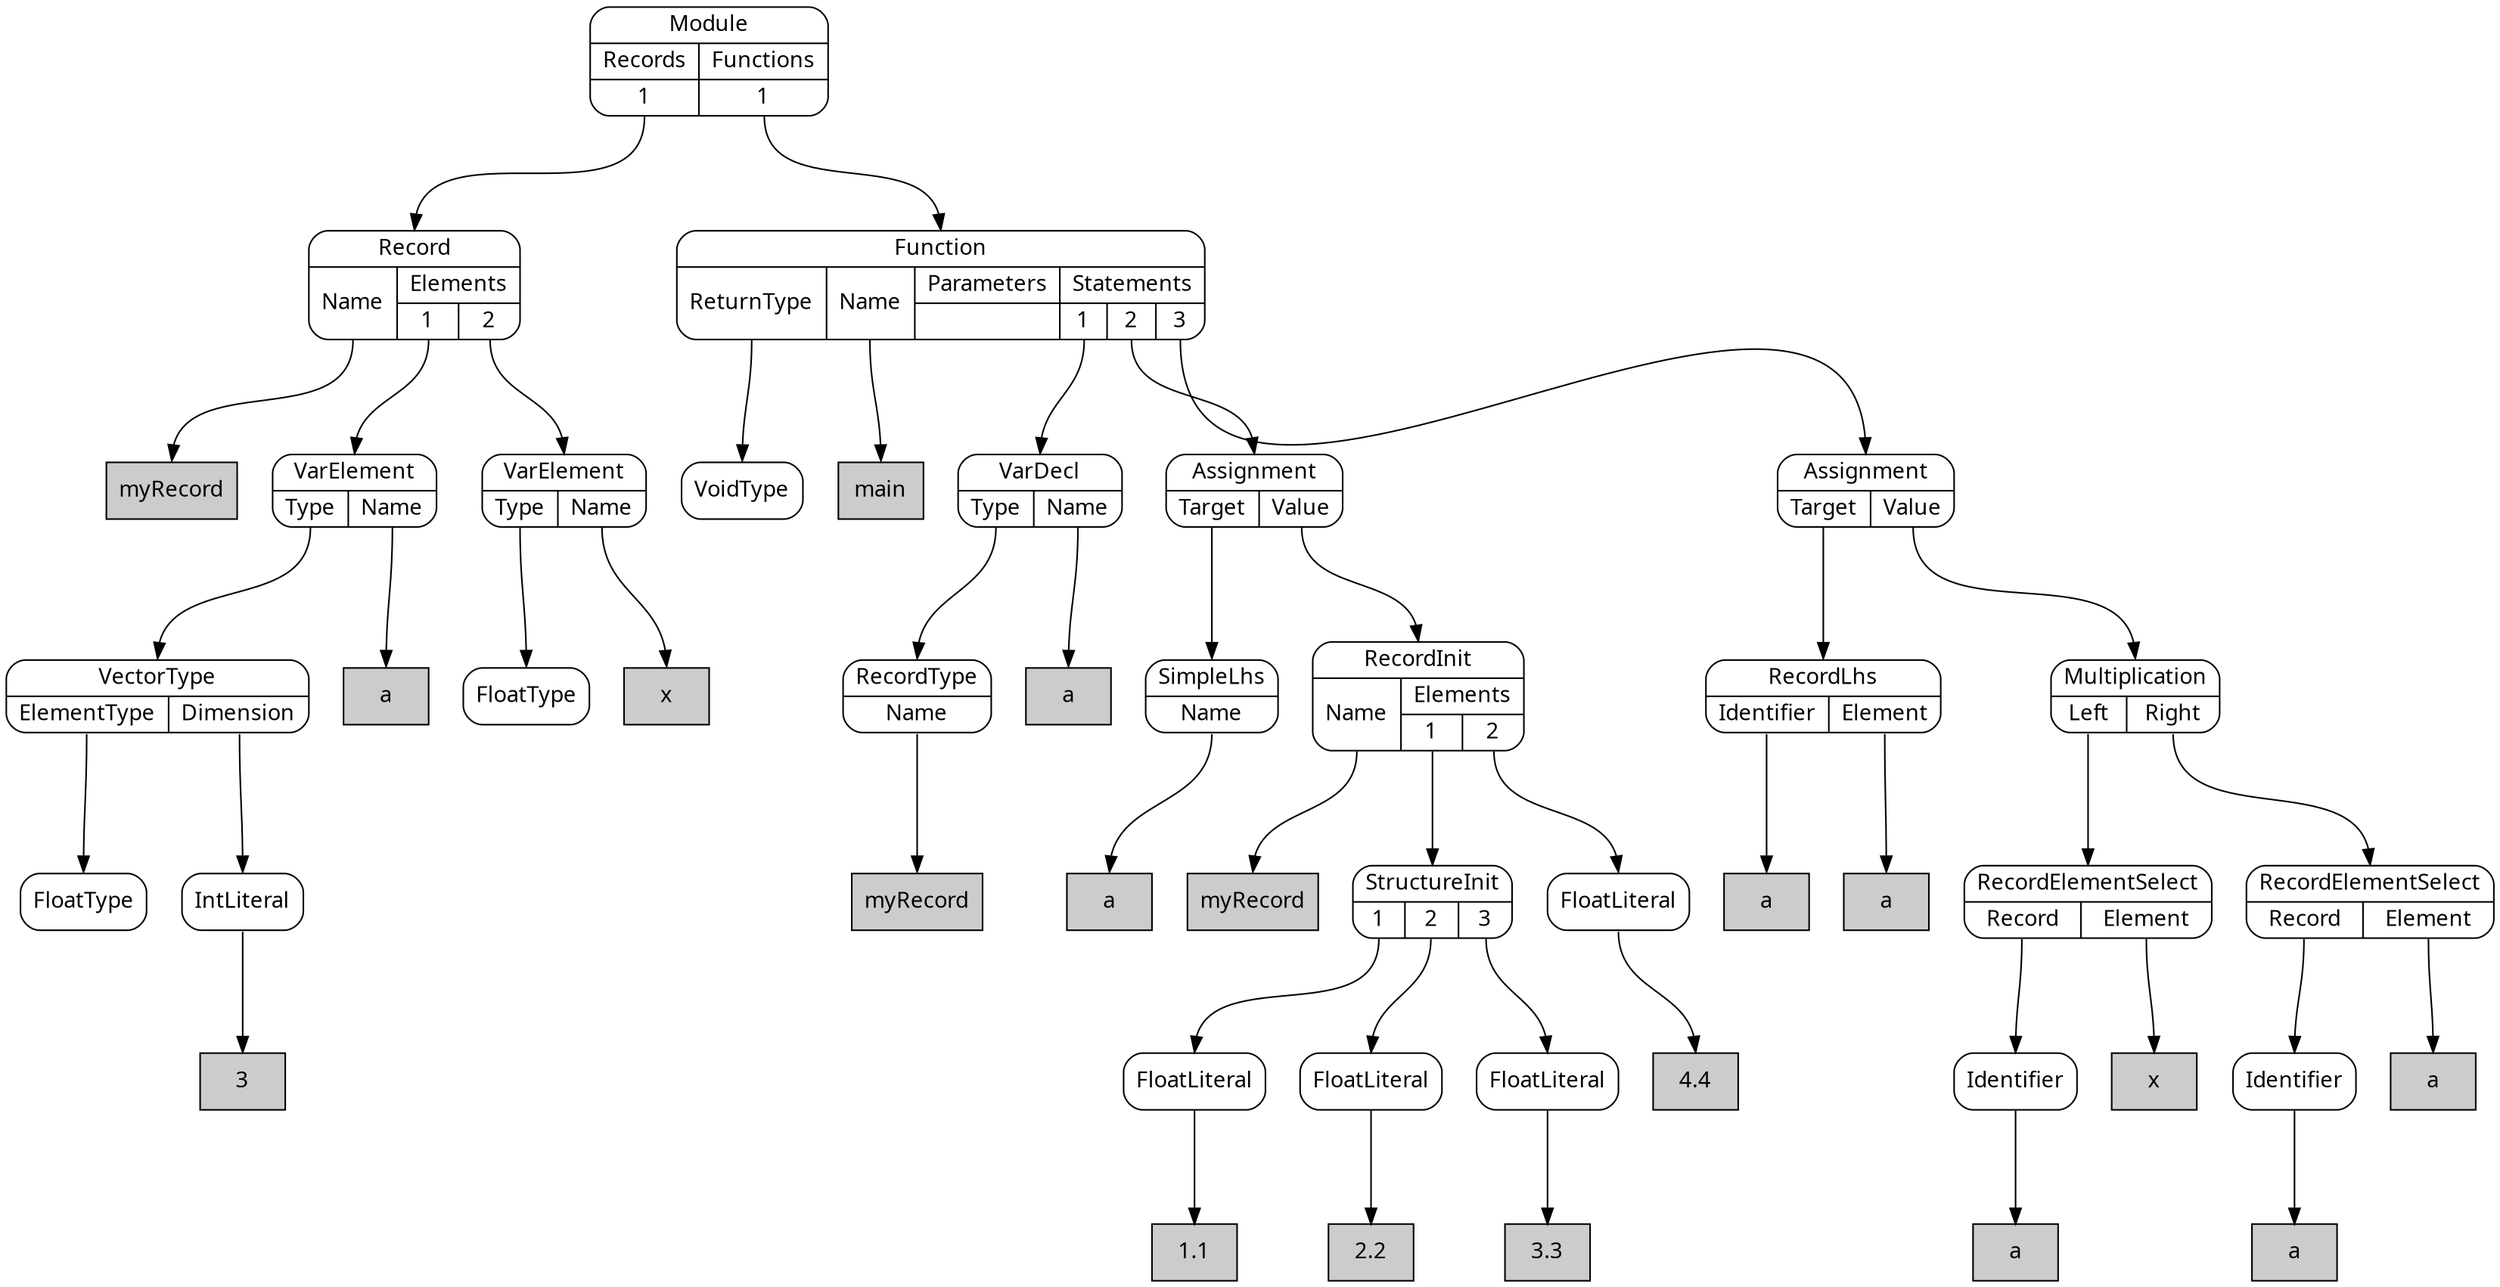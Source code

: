 digraph {
node [shape=Mrecord, style=filled, fillcolor=white, fontname="Calibri"];
graph [ordering=out, nodesep=0.3, ranksep=1];

# DeclarationLiteral myRecord
node0 [shape=box, label="myRecord", fillcolor="#cccccc", tooltip="myRecord"]

# SimpleNode FloatType
node1 [label="FloatType", tooltip="FloatType"]

# Literal 3
node2 [shape=box, label="3", fillcolor="#cccccc", tooltip="3"]

# SimpleNode IntLiteral
node3:s -> node2:n
node3 [label="IntLiteral", tooltip="IntLiteral"]

# PortNode VectorType
node4:p0:s -> node1:n
node4:p1:s -> node3:n
node4 [label="{VectorType|{<p0>ElementType|<p1>Dimension}}", tooltip="VectorType"]

# DeclarationLiteral a
node5 [shape=box, label="a", fillcolor="#cccccc", tooltip="a"]

# PortNode VarElement
node6:p0:s -> node4:n
node6:p1:s -> node5:n
node6 [label="{VarElement|{<p0>Type|<p1>Name}}", tooltip="VarElement"]

# SimpleNode FloatType
node7 [label="FloatType", tooltip="FloatType"]

# DeclarationLiteral x
node8 [shape=box, label="x", fillcolor="#cccccc", tooltip="x"]

# PortNode VarElement
node9:p0:s -> node7:n
node9:p1:s -> node8:n
node9 [label="{VarElement|{<p0>Type|<p1>Name}}", tooltip="VarElement"]

# PortNode Record
node10:p0:s -> node0:n
node10:p1_0:s -> node6:n
node10:p1_1:s -> node9:n
node10 [label="{Record|{<p0>Name|{Elements|{<p1_0>1|<p1_1>2}}}}", tooltip="Record"]

# SimpleNode VoidType
node11 [label="VoidType", tooltip="VoidType"]

# DeclarationLiteral main
node12 [shape=box, label="main", fillcolor="#cccccc", tooltip="main"]

# ReferenceLiteral myRecord
node13 [shape=box, label="myRecord", fillcolor="#cccccc", tooltip="myRecord"]

# PortNode RecordType
node14:p0:s -> node13:n
node14 [label="{RecordType|{<p0>Name}}", tooltip="RecordType"]

# DeclarationLiteral a
node15 [shape=box, label="a", fillcolor="#cccccc", tooltip="a"]

# PortNode VarDecl
node16:p0:s -> node14:n
node16:p1:s -> node15:n
node16 [label="{VarDecl|{<p0>Type|<p1>Name}}", tooltip="VarDecl"]

# ReferenceLiteral a
node17 [shape=box, label="a", fillcolor="#cccccc", tooltip="a"]

# PortNode SimpleLhs
node18:p0:s -> node17:n
node18 [label="{SimpleLhs|{<p0>Name}}", tooltip="SimpleLhs"]

# ReferenceLiteral myRecord
node19 [shape=box, label="myRecord", fillcolor="#cccccc", tooltip="myRecord"]

# Literal 1.1
node20 [shape=box, label="1.1", fillcolor="#cccccc", tooltip="1.1"]

# SimpleNode FloatLiteral
node21:s -> node20:n
node21 [label="FloatLiteral", tooltip="FloatLiteral"]

# Literal 2.2
node22 [shape=box, label="2.2", fillcolor="#cccccc", tooltip="2.2"]

# SimpleNode FloatLiteral
node23:s -> node22:n
node23 [label="FloatLiteral", tooltip="FloatLiteral"]

# Literal 3.3
node24 [shape=box, label="3.3", fillcolor="#cccccc", tooltip="3.3"]

# SimpleNode FloatLiteral
node25:s -> node24:n
node25 [label="FloatLiteral", tooltip="FloatLiteral"]

# PortNode StructureInit
node26:p0:s -> node21:n
node26:p1:s -> node23:n
node26:p2:s -> node25:n
node26 [label="{StructureInit|{<p0>1|<p1>2|<p2>3}}", tooltip="StructureInit"]

# Literal 4.4
node27 [shape=box, label="4.4", fillcolor="#cccccc", tooltip="4.4"]

# SimpleNode FloatLiteral
node28:s -> node27:n
node28 [label="FloatLiteral", tooltip="FloatLiteral"]

# PortNode RecordInit
node29:p0:s -> node19:n
node29:p1_0:s -> node26:n
node29:p1_1:s -> node28:n
node29 [label="{RecordInit|{<p0>Name|{Elements|{<p1_0>1|<p1_1>2}}}}", tooltip="RecordInit"]

# PortNode Assignment
node30:p0:s -> node18:n
node30:p1:s -> node29:n
node30 [label="{Assignment|{<p0>Target|<p1>Value}}", tooltip="Assignment"]

# ReferenceLiteral a
node31 [shape=box, label="a", fillcolor="#cccccc", tooltip="a"]

# ReferenceLiteral a
node32 [shape=box, label="a", fillcolor="#cccccc", tooltip="a"]

# PortNode RecordLhs
node33:p0:s -> node31:n
node33:p1:s -> node32:n
node33 [label="{RecordLhs|{<p0>Identifier|<p1>Element}}", tooltip="RecordLhs"]

# ReferenceLiteral a
node34 [shape=box, label="a", fillcolor="#cccccc", tooltip="a"]

# SimpleNode Identifier
node35:s -> node34:n
node35 [label="Identifier", tooltip="Identifier"]

# ReferenceLiteral x
node36 [shape=box, label="x", fillcolor="#cccccc", tooltip="x"]

# PortNode RecordElementSelect
node37:p0:s -> node35:n
node37:p1:s -> node36:n
node37 [label="{RecordElementSelect|{<p0>Record|<p1>Element}}", tooltip="RecordElementSelect"]

# ReferenceLiteral a
node38 [shape=box, label="a", fillcolor="#cccccc", tooltip="a"]

# SimpleNode Identifier
node39:s -> node38:n
node39 [label="Identifier", tooltip="Identifier"]

# ReferenceLiteral a
node40 [shape=box, label="a", fillcolor="#cccccc", tooltip="a"]

# PortNode RecordElementSelect
node41:p0:s -> node39:n
node41:p1:s -> node40:n
node41 [label="{RecordElementSelect|{<p0>Record|<p1>Element}}", tooltip="RecordElementSelect"]

# PortNode Multiplication
node42:p0:s -> node37:n
node42:p1:s -> node41:n
node42 [label="{Multiplication|{<p0>Left|<p1>Right}}", tooltip="Multiplication"]

# PortNode Assignment
node43:p0:s -> node33:n
node43:p1:s -> node42:n
node43 [label="{Assignment|{<p0>Target|<p1>Value}}", tooltip="Assignment"]

# PortNode Function
node44:p0:s -> node11:n
node44:p1:s -> node12:n
node44:p3_0:s -> node16:n
node44:p3_1:s -> node30:n
node44:p3_2:s -> node43:n
node44 [label="{Function|{<p0>ReturnType|<p1>Name|{Parameters|{}}|{Statements|{<p3_0>1|<p3_1>2|<p3_2>3}}}}", tooltip="Function"]

# PortNode Module
node45:p0_0:s -> node10:n
node45:p1_0:s -> node44:n
node45 [label="{Module|{{Records|{<p0_0>1}}|{Functions|{<p1_0>1}}}}", tooltip="Module"]

}
